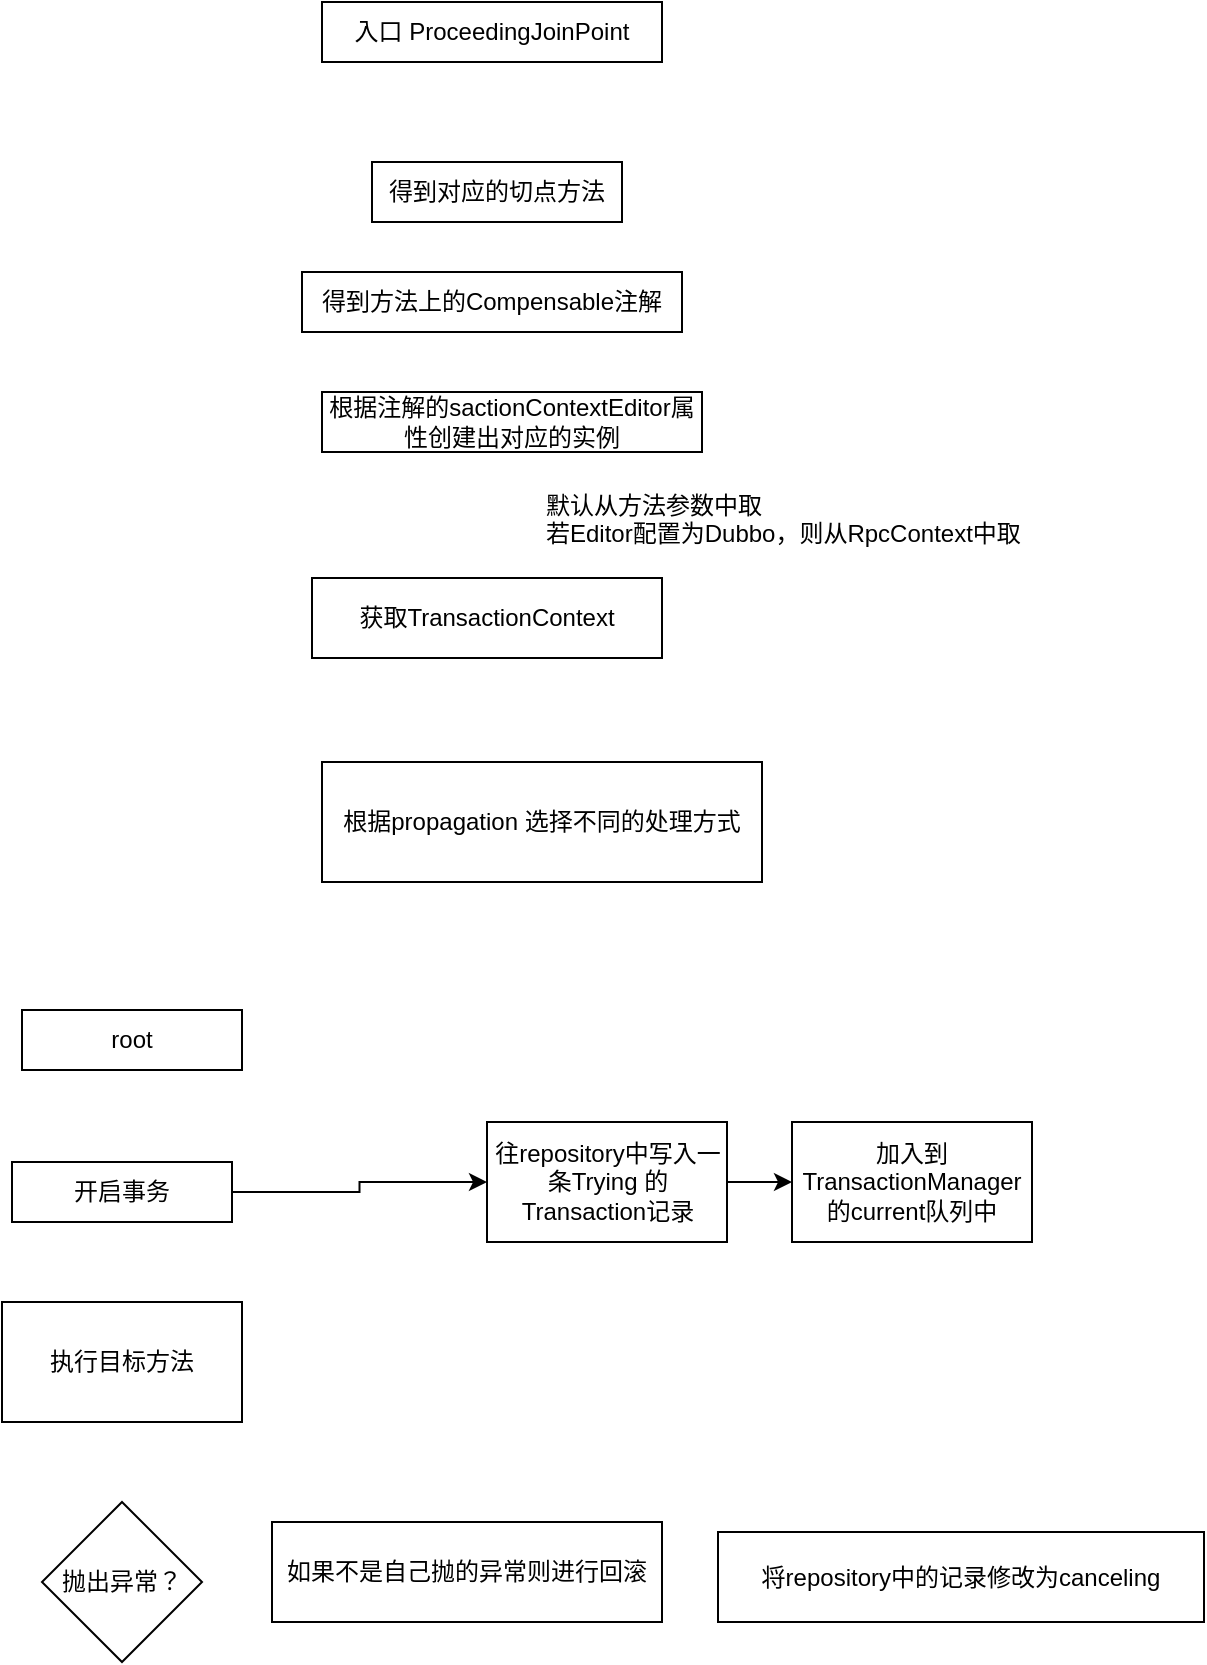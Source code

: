 <mxfile version="10.6.1" type="github"><diagram id="dDvIsq4FWjJKc629ldVz" name="Page-1"><mxGraphModel dx="840" dy="403" grid="1" gridSize="10" guides="1" tooltips="1" connect="1" arrows="1" fold="1" page="1" pageScale="1" pageWidth="827" pageHeight="1169" math="0" shadow="0"><root><mxCell id="0"/><mxCell id="1" parent="0"/><mxCell id="BfxkSoi-Cxi12kadFps--1" value="入口&amp;nbsp;&lt;span&gt;ProceedingJoinPoint&lt;/span&gt;" style="rounded=0;whiteSpace=wrap;html=1;" vertex="1" parent="1"><mxGeometry x="280" y="50" width="170" height="30" as="geometry"/></mxCell><mxCell id="BfxkSoi-Cxi12kadFps--2" value="得到对应的切点方法" style="rounded=0;whiteSpace=wrap;html=1;" vertex="1" parent="1"><mxGeometry x="305" y="130" width="125" height="30" as="geometry"/></mxCell><mxCell id="BfxkSoi-Cxi12kadFps--3" value="得到方法上的Compensable注解" style="rounded=0;whiteSpace=wrap;html=1;" vertex="1" parent="1"><mxGeometry x="270" y="185" width="190" height="30" as="geometry"/></mxCell><mxCell id="BfxkSoi-Cxi12kadFps--4" value="根据注解的sactionContextEditor属性创建出对应的实例" style="rounded=0;whiteSpace=wrap;html=1;" vertex="1" parent="1"><mxGeometry x="280" y="245" width="190" height="30" as="geometry"/></mxCell><mxCell id="BfxkSoi-Cxi12kadFps--8" value="默认从方法参数中取&lt;br&gt;若Editor配置为Dubbo，则从RpcContext中取" style="text;html=1;resizable=0;points=[];autosize=1;align=left;verticalAlign=top;spacingTop=-4;" vertex="1" parent="1"><mxGeometry x="390" y="291.5" width="250" height="30" as="geometry"/></mxCell><mxCell id="BfxkSoi-Cxi12kadFps--9" value="获取TransactionContext" style="rounded=0;whiteSpace=wrap;html=1;" vertex="1" parent="1"><mxGeometry x="275" y="338" width="175" height="40" as="geometry"/></mxCell><mxCell id="BfxkSoi-Cxi12kadFps--10" value="根据propagation 选择不同的处理方式" style="rounded=0;whiteSpace=wrap;html=1;" vertex="1" parent="1"><mxGeometry x="280" y="430" width="220" height="60" as="geometry"/></mxCell><mxCell id="BfxkSoi-Cxi12kadFps--11" value="root" style="rounded=0;whiteSpace=wrap;html=1;" vertex="1" parent="1"><mxGeometry x="130" y="554" width="110" height="30" as="geometry"/></mxCell><mxCell id="BfxkSoi-Cxi12kadFps--17" style="edgeStyle=orthogonalEdgeStyle;rounded=0;orthogonalLoop=1;jettySize=auto;html=1;exitX=1;exitY=0.5;exitDx=0;exitDy=0;entryX=0;entryY=0.5;entryDx=0;entryDy=0;" edge="1" parent="1" source="BfxkSoi-Cxi12kadFps--12" target="BfxkSoi-Cxi12kadFps--13"><mxGeometry relative="1" as="geometry"/></mxCell><mxCell id="BfxkSoi-Cxi12kadFps--12" value="往repository中写入一条Trying 的Transaction记录" style="rounded=0;whiteSpace=wrap;html=1;" vertex="1" parent="1"><mxGeometry x="362.5" y="610" width="120" height="60" as="geometry"/></mxCell><mxCell id="BfxkSoi-Cxi12kadFps--13" value="加入到TransactionManager的current队列中" style="rounded=0;whiteSpace=wrap;html=1;" vertex="1" parent="1"><mxGeometry x="515" y="610" width="120" height="60" as="geometry"/></mxCell><mxCell id="BfxkSoi-Cxi12kadFps--14" value="执行目标方法" style="rounded=0;whiteSpace=wrap;html=1;" vertex="1" parent="1"><mxGeometry x="120" y="700" width="120" height="60" as="geometry"/></mxCell><mxCell id="BfxkSoi-Cxi12kadFps--16" style="edgeStyle=orthogonalEdgeStyle;rounded=0;orthogonalLoop=1;jettySize=auto;html=1;exitX=1;exitY=0.5;exitDx=0;exitDy=0;" edge="1" parent="1" source="BfxkSoi-Cxi12kadFps--15" target="BfxkSoi-Cxi12kadFps--12"><mxGeometry relative="1" as="geometry"/></mxCell><mxCell id="BfxkSoi-Cxi12kadFps--15" value="开启事务" style="rounded=0;whiteSpace=wrap;html=1;" vertex="1" parent="1"><mxGeometry x="125" y="630" width="110" height="30" as="geometry"/></mxCell><mxCell id="BfxkSoi-Cxi12kadFps--18" value="抛出异常？" style="rhombus;whiteSpace=wrap;html=1;" vertex="1" parent="1"><mxGeometry x="140" y="800" width="80" height="80" as="geometry"/></mxCell><mxCell id="BfxkSoi-Cxi12kadFps--19" value="如果不是自己抛的异常则进行回滚" style="rounded=0;whiteSpace=wrap;html=1;" vertex="1" parent="1"><mxGeometry x="255" y="810" width="195" height="50" as="geometry"/></mxCell><mxCell id="BfxkSoi-Cxi12kadFps--20" value="将repository中的记录修改为canceling" style="rounded=0;whiteSpace=wrap;html=1;" vertex="1" parent="1"><mxGeometry x="478" y="815" width="243" height="45" as="geometry"/></mxCell></root></mxGraphModel></diagram></mxfile>